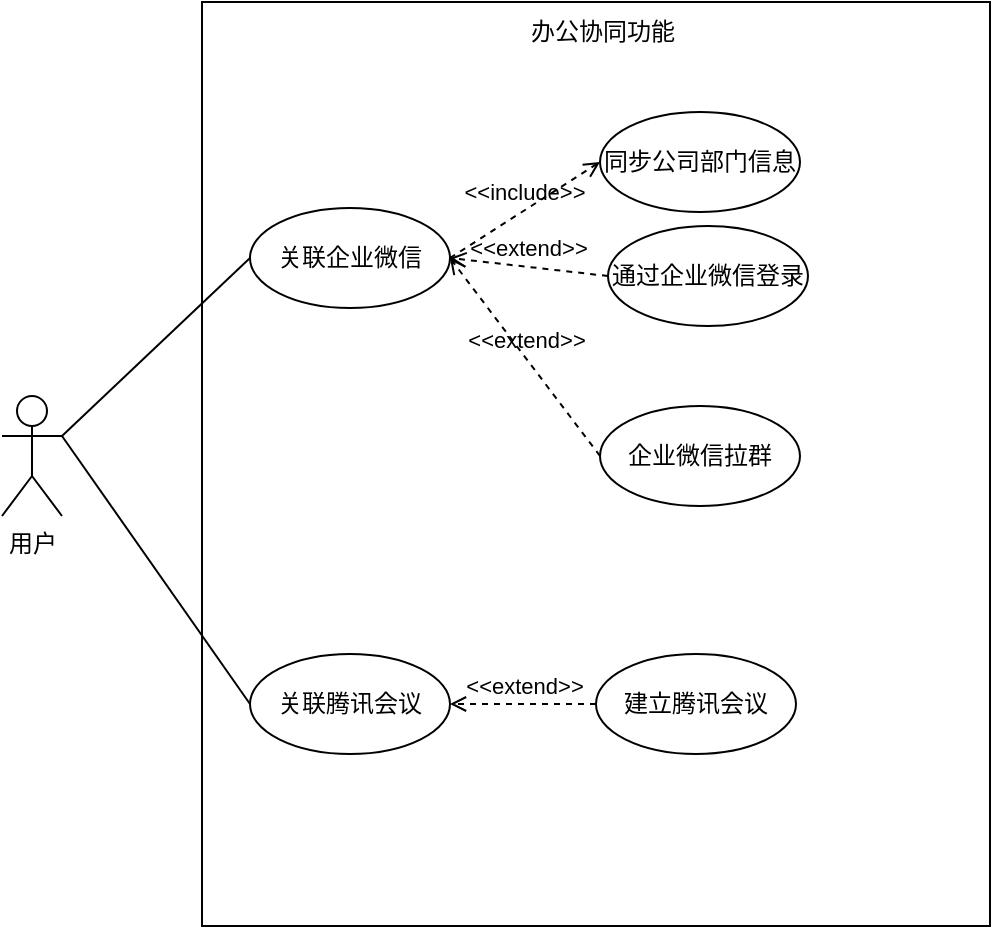 <mxfile version="26.2.8">
  <diagram name="第 1 页" id="Ta36O1h0ZpPf87er8gXT">
    <mxGraphModel dx="1236" dy="790" grid="0" gridSize="10" guides="1" tooltips="1" connect="1" arrows="1" fold="1" page="0" pageScale="1" pageWidth="827" pageHeight="1169" math="0" shadow="0">
      <root>
        <mxCell id="0" />
        <mxCell id="1" parent="0" />
        <mxCell id="isFGyiBK4rGAAYViwIA2-1" value="用户" style="shape=umlActor;verticalLabelPosition=bottom;verticalAlign=top;html=1;" parent="1" vertex="1">
          <mxGeometry x="113" y="262" width="30" height="60" as="geometry" />
        </mxCell>
        <mxCell id="isFGyiBK4rGAAYViwIA2-2" value="" style="rounded=0;whiteSpace=wrap;html=1;" parent="1" vertex="1">
          <mxGeometry x="213" y="65" width="394" height="462" as="geometry" />
        </mxCell>
        <mxCell id="isFGyiBK4rGAAYViwIA2-3" value="办公协同功能" style="text;html=1;align=center;verticalAlign=middle;whiteSpace=wrap;rounded=0;" parent="1" vertex="1">
          <mxGeometry x="364" y="65" width="99" height="30" as="geometry" />
        </mxCell>
        <mxCell id="isFGyiBK4rGAAYViwIA2-4" value="同步公司部门信息" style="ellipse;whiteSpace=wrap;html=1;" parent="1" vertex="1">
          <mxGeometry x="412" y="120" width="100" height="50" as="geometry" />
        </mxCell>
        <mxCell id="isFGyiBK4rGAAYViwIA2-5" value="关联企业微信" style="ellipse;whiteSpace=wrap;html=1;" parent="1" vertex="1">
          <mxGeometry x="237" y="168" width="100" height="50" as="geometry" />
        </mxCell>
        <mxCell id="isFGyiBK4rGAAYViwIA2-6" value="关联腾讯会议" style="ellipse;whiteSpace=wrap;html=1;" parent="1" vertex="1">
          <mxGeometry x="237" y="391" width="100" height="50" as="geometry" />
        </mxCell>
        <mxCell id="isFGyiBK4rGAAYViwIA2-7" value="" style="endArrow=none;html=1;rounded=0;exitX=1;exitY=0.333;exitDx=0;exitDy=0;exitPerimeter=0;entryX=0;entryY=0.5;entryDx=0;entryDy=0;" parent="1" source="isFGyiBK4rGAAYViwIA2-1" target="isFGyiBK4rGAAYViwIA2-5" edge="1">
          <mxGeometry width="50" height="50" relative="1" as="geometry">
            <mxPoint x="142" y="385" as="sourcePoint" />
            <mxPoint x="224" y="370" as="targetPoint" />
          </mxGeometry>
        </mxCell>
        <mxCell id="isFGyiBK4rGAAYViwIA2-9" value="" style="endArrow=none;html=1;rounded=0;exitX=1;exitY=0.333;exitDx=0;exitDy=0;exitPerimeter=0;entryX=0;entryY=0.5;entryDx=0;entryDy=0;" parent="1" source="isFGyiBK4rGAAYViwIA2-1" target="isFGyiBK4rGAAYViwIA2-6" edge="1">
          <mxGeometry width="50" height="50" relative="1" as="geometry">
            <mxPoint x="142" y="385" as="sourcePoint" />
            <mxPoint x="252" y="289" as="targetPoint" />
          </mxGeometry>
        </mxCell>
        <mxCell id="isFGyiBK4rGAAYViwIA2-14" value="通过企业微信登录" style="ellipse;whiteSpace=wrap;html=1;" parent="1" vertex="1">
          <mxGeometry x="416" y="177" width="100" height="50" as="geometry" />
        </mxCell>
        <mxCell id="isFGyiBK4rGAAYViwIA2-15" value="企业微信拉群" style="ellipse;whiteSpace=wrap;html=1;" parent="1" vertex="1">
          <mxGeometry x="412" y="267" width="100" height="50" as="geometry" />
        </mxCell>
        <mxCell id="isFGyiBK4rGAAYViwIA2-17" value="建立腾讯会议" style="ellipse;whiteSpace=wrap;html=1;" parent="1" vertex="1">
          <mxGeometry x="410" y="391" width="100" height="50" as="geometry" />
        </mxCell>
        <mxCell id="isFGyiBK4rGAAYViwIA2-18" value="&amp;lt;&amp;lt;include&amp;gt;&amp;gt;" style="html=1;verticalAlign=bottom;labelBackgroundColor=none;endArrow=open;endFill=0;dashed=1;rounded=0;exitX=1;exitY=0.5;exitDx=0;exitDy=0;entryX=0;entryY=0.5;entryDx=0;entryDy=0;" parent="1" source="isFGyiBK4rGAAYViwIA2-5" target="isFGyiBK4rGAAYViwIA2-4" edge="1">
          <mxGeometry width="160" relative="1" as="geometry">
            <mxPoint x="313" y="366" as="sourcePoint" />
            <mxPoint x="473" y="366" as="targetPoint" />
          </mxGeometry>
        </mxCell>
        <mxCell id="isFGyiBK4rGAAYViwIA2-23" value="&amp;lt;&amp;lt;extend&amp;gt;&amp;gt;" style="html=1;verticalAlign=bottom;labelBackgroundColor=none;endArrow=open;endFill=0;dashed=1;rounded=0;exitX=0;exitY=0.5;exitDx=0;exitDy=0;entryX=1;entryY=0.5;entryDx=0;entryDy=0;" parent="1" source="isFGyiBK4rGAAYViwIA2-14" target="isFGyiBK4rGAAYViwIA2-5" edge="1">
          <mxGeometry width="160" relative="1" as="geometry">
            <mxPoint x="426" y="220" as="sourcePoint" />
            <mxPoint x="352" y="153" as="targetPoint" />
          </mxGeometry>
        </mxCell>
        <mxCell id="isFGyiBK4rGAAYViwIA2-24" value="&amp;lt;&amp;lt;extend&amp;gt;&amp;gt;" style="html=1;verticalAlign=bottom;labelBackgroundColor=none;endArrow=open;endFill=0;dashed=1;rounded=0;entryX=1;entryY=0.5;entryDx=0;entryDy=0;exitX=0;exitY=0.5;exitDx=0;exitDy=0;" parent="1" source="isFGyiBK4rGAAYViwIA2-15" target="isFGyiBK4rGAAYViwIA2-5" edge="1">
          <mxGeometry width="160" relative="1" as="geometry">
            <mxPoint x="426" y="360" as="sourcePoint" />
            <mxPoint x="352" y="312" as="targetPoint" />
          </mxGeometry>
        </mxCell>
        <mxCell id="isFGyiBK4rGAAYViwIA2-25" value="&amp;lt;&amp;lt;extend&amp;gt;&amp;gt;" style="html=1;verticalAlign=bottom;labelBackgroundColor=none;endArrow=open;endFill=0;dashed=1;rounded=0;entryX=1;entryY=0.5;entryDx=0;entryDy=0;exitX=0;exitY=0.5;exitDx=0;exitDy=0;" parent="1" source="isFGyiBK4rGAAYViwIA2-17" target="isFGyiBK4rGAAYViwIA2-6" edge="1">
          <mxGeometry width="160" relative="1" as="geometry">
            <mxPoint x="426" y="441" as="sourcePoint" />
            <mxPoint x="352" y="312" as="targetPoint" />
          </mxGeometry>
        </mxCell>
      </root>
    </mxGraphModel>
  </diagram>
</mxfile>
